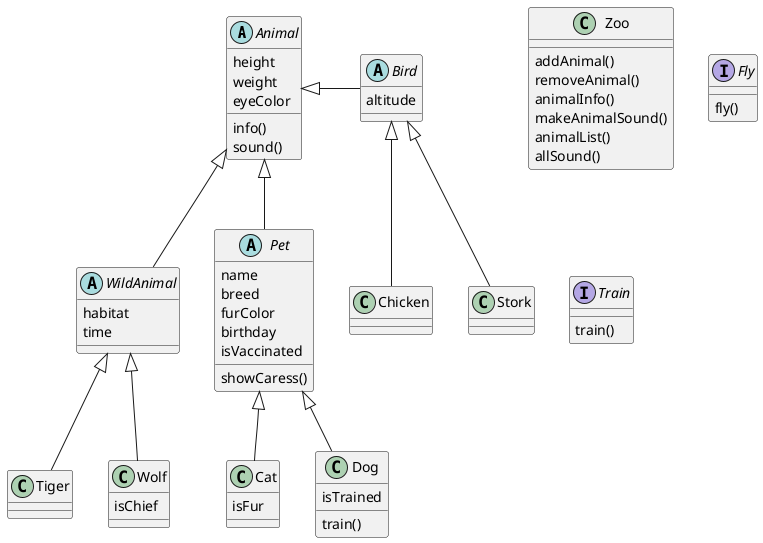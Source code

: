 @startuml
'https://plantuml.com/class-diagram

abstract class Animal {
height
weight
eyeColor
info()
sound()
}
abstract class WildAnimal {
 habitat
 time
}
abstract class Pet {
name
breed
furColor
birthday
isVaccinated
showCaress()
}
abstract class Bird {
altitude
}
'interface Collection

Animal <|-- WildAnimal
Animal <|-- Pet
Animal <|- Bird

WildAnimal <|-- Tiger
WildAnimal <|-- Wolf
Pet <|-- Cat
Pet <|-- Dog
Bird <|-- Chicken
Bird <|-- Stork

class Tiger {
}
class Cat {
isFur
}
class Dog {
isTrained
train()
}
class Wolf {
isChief
}

class Zoo {
addAnimal()
removeAnimal()
animalInfo()
makeAnimalSound()
animalList()
allSound()
}


'enum TimeUnit {
'DAYS
'HOURS
'MINUTES
'}
interface Fly {
fly()
}
interface Train {
train()
}
@enduml
